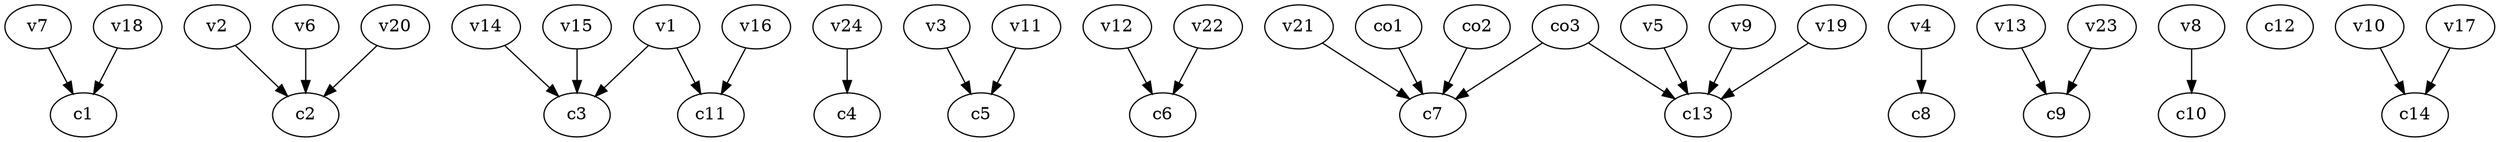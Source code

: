 strict digraph  {
c1;
c2;
c3;
c4;
c5;
c6;
c7;
c8;
c9;
c10;
c11;
c12;
c13;
c14;
v1;
v2;
v3;
v4;
v5;
v6;
v7;
v8;
v9;
v10;
v11;
v12;
v13;
v14;
v15;
v16;
v17;
v18;
v19;
v20;
v21;
v22;
v23;
v24;
co1;
co2;
co3;
v1 -> c11  [weight=1];
v1 -> c3  [weight=1];
v2 -> c2  [weight=1];
v3 -> c5  [weight=1];
v4 -> c8  [weight=1];
v5 -> c13  [weight=1];
v6 -> c2  [weight=1];
v7 -> c1  [weight=1];
v8 -> c10  [weight=1];
v9 -> c13  [weight=1];
v10 -> c14  [weight=1];
v11 -> c5  [weight=1];
v12 -> c6  [weight=1];
v13 -> c9  [weight=1];
v14 -> c3  [weight=1];
v15 -> c3  [weight=1];
v16 -> c11  [weight=1];
v17 -> c14  [weight=1];
v18 -> c1  [weight=1];
v19 -> c13  [weight=1];
v20 -> c2  [weight=1];
v21 -> c7  [weight=1];
v22 -> c6  [weight=1];
v23 -> c9  [weight=1];
v24 -> c4  [weight=1];
co1 -> c7  [weight=1];
co2 -> c7  [weight=1];
co3 -> c13  [weight=1];
co3 -> c7  [weight=1];
}
